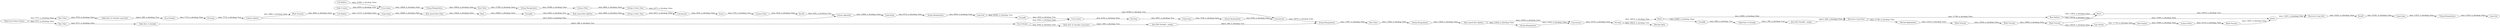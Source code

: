 digraph {
	"5531890880247771041_312" [label="Excel Reader"]
	"5531890880247771041_2430" [label="Column Splitter"]
	"5531890880247771041_332" [label=GroupBy]
	"-1543177479950460778_2443" [label="Rule_based Row Splitter"]
	"-7521261891892157165_17" [label="Cell Splitter"]
	"-7521261891892157165_293" [label="Row Filter"]
	"5531890880247771041_2431" [label="Column Appender"]
	"-7521261891892157165_298" [label=Concatenate]
	"3445477543755735149_9" [label=Unpivoting]
	"-1543177479950460778_2420" [label="String Manipulation"]
	"5531890880247771041_6" [label=Pivoting]
	"-7521261891892157165_296" [label="String to Date_Time"]
	"5531890880247771041_2421" [label="Column Filter"]
	"3445477543755735149_301" [label="Math Formula"]
	"5531890880247771041_324" [label="Loop End"]
	"3445477543755735149_10" [label="Rule_based Row Filter"]
	"-7521261891892157165_14" [label="String to Date_Time"]
	"5531890880247771041_321" [label="Row Filter"]
	"5531890880247771041_2434" [label="String Manipulation"]
	"5531890880247771041_2411" [label="Recursive Loop Start"]
	"5531890880247771041_2403" [label="String Manipulation"]
	"5531890880247771041_341" [label=Concatenate]
	"5531890880247771041_32" [label="Row Splitter"]
	"-1543177479950460778_2445" [label=Concatenate]
	"5531890880247771041_2439" [label=Unpivoting]
	"5531890880247771041_2415" [label="Lag Column"]
	"5531890880247771041_2410" [label="Math Formula"]
	"5531890880247771041_335" [label=Pivoting]
	"5531890880247771041_2424" [label="Table Row to Variable"]
	"5531890880247771041_2404" [label="Moving Aggregation"]
	"5531890880247771041_2423" [label=GroupBy]
	"-7521261891892157165_294" [label="String Manipulation"]
	"5531890880247771041_326" [label="Table Row To Variable Loop Start"]
	"5531890880247771041_2409" [label="Math Formula"]
	"5531890880247771041_2" [label="Read Excel Sheet Names"]
	"-1543177479950460778_2444" [label="String Manipulation"]
	"-7521261891892157165_287" [label="String Manipulation"]
	"5531890880247771041_2429" [label="Loop End"]
	"5531890880247771041_1" [label="Excel Reader"]
	"5531890880247771041_2428" [label="String Manipulation"]
	"3445477543755735149_13" [label="Rule_based Row Splitter"]
	"-7521261891892157165_20" [label="Cross Joiner"]
	"5531890880247771041_333" [label="Cross Joiner"]
	"5531890880247771041_2402" [label="Row Filter"]
	"5531890880247771041_313" [label="Row Filter"]
	"5531890880247771041_325" [label=Pivoting]
	"5531890880247771041_2407" [label="Math Formula"]
	"5531890880247771041_2414" [label=Joiner]
	"5531890880247771041_2416" [label="Rule Engine"]
	"-7521261891892157165_303" [label=RowID]
	"3445477543755735149_12" [label=GroupBy]
	"5531890880247771041_322" [label="Table Row To Variable Loop Start"]
	"5531890880247771041_328" [label="Java Edit Variable _simple_"]
	"-7521261891892157165_302" [label=Sorter]
	"3445477543755735149_11" [label=Rank]
	"5531890880247771041_2418" [label="Math Formula"]
	"5531890880247771041_2413" [label=Rank]
	"-7521261891892157165_19" [label="Table Creator"]
	"3445477543755735149_7" [label="Cell Splitter"]
	"5531890880247771041_2426" [label=Unpivoting]
	"-7521261891892157165_307" [label="Column Filter"]
	"5531890880247771041_2440" [label="String Manipulation"]
	"5531890880247771041_2408" [label="Missing Value"]
	"5531890880247771041_323" [label=Unpivoting]
	"5531890880247771041_2417" [label=Joiner]
	"-7521261891892157165_297" [label="Column Filter"]
	"5531890880247771041_2425" [label="Java Edit Variable _simple_"]
	"5531890880247771041_2412" [label="Recursive Loop End"]
	"5531890880247771041_2427" [label=RowID]
	"5531890880247771041_311" [label="Table Row to Variable"]
	"5531890880247771041_2416" -> "5531890880247771041_2421" [label="data: 19580; is_blocking: False"]
	"-1543177479950460778_2445" -> "5531890880247771041_325" [label="data: 12579; is_blocking: False"]
	"3445477543755735149_13" -> "-7521261891892157165_14" [label="data: 6469; is_blocking: False"]
	"5531890880247771041_2426" -> "5531890880247771041_2428" [label="data: 11027; is_blocking: False"]
	"5531890880247771041_311" -> "5531890880247771041_312" [label="object: 288; is_blocking: True"]
	"5531890880247771041_2411" -> "5531890880247771041_2404" [label="data: 11706; is_blocking: False"]
	"5531890880247771041_2413" -> "5531890880247771041_2423" [label="data: 23690; is_blocking: False"]
	"5531890880247771041_2428" -> "5531890880247771041_2429" [label="data: 11623; is_blocking: False"]
	"5531890880247771041_313" -> "5531890880247771041_311" [label="data: 5571; is_blocking: False"]
	"5531890880247771041_2411" -> "5531890880247771041_32" [label="data: 11706; is_blocking: False"]
	"-7521261891892157165_307" -> "-7521261891892157165_303" [label="data: 3023; is_blocking: False"]
	"5531890880247771041_2402" -> "-1543177479950460778_2420" [label="data: 17268; is_blocking: False"]
	"5531890880247771041_32" -> "5531890880247771041_2417" [label="data: 11665; is_blocking: False"]
	"5531890880247771041_2423" -> "5531890880247771041_2424" [label="data: 2842; is_blocking: True"]
	"5531890880247771041_2425" -> "5531890880247771041_2411" [label="object: 288; is_blocking: True"]
	"-1543177479950460778_2444" -> "-1543177479950460778_2445" [label="data: 11955; is_blocking: False"]
	"-7521261891892157165_297" -> "-7521261891892157165_296" [label="data: 6084; is_blocking: False"]
	"5531890880247771041_2440" -> "5531890880247771041_341" [label="data: 8185; is_blocking: False"]
	"5531890880247771041_2427" -> "5531890880247771041_2426" [label="data: 14181; is_blocking: False"]
	"5531890880247771041_335" -> "5531890880247771041_2439" [label="data: 6837; is_blocking: True"]
	"5531890880247771041_6" -> "5531890880247771041_2430" [label="data: 7775; is_blocking: True"]
	"5531890880247771041_2414" -> "5531890880247771041_2412" [label="data: 14070; is_blocking: True"]
	"5531890880247771041_325" -> "5531890880247771041_2413" [label="data: 10619; is_blocking: True"]
	"3445477543755735149_9" -> "3445477543755735149_10" [label="data: 10466; is_blocking: False"]
	"-1543177479950460778_2443" -> "-1543177479950460778_2445" [label="data: 12585; is_blocking: False"]
	"5531890880247771041_2412" -> "5531890880247771041_2427" [label="data: 14221; is_blocking: False"]
	"-7521261891892157165_294" -> "-7521261891892157165_297" [label="data: 16598; is_blocking: False"]
	"5531890880247771041_321" -> "5531890880247771041_322" [label="data: 5703; is_blocking: False"]
	"5531890880247771041_333" -> "5531890880247771041_335" [label="data: 6192; is_blocking: False"]
	"3445477543755735149_7" -> "3445477543755735149_9" [label="data: 11137; is_blocking: False"]
	"-7521261891892157165_19" -> "-7521261891892157165_20" [label="data: 6593; is_blocking: True"]
	"3445477543755735149_10" -> "3445477543755735149_11" [label="data: 10420; is_blocking: False"]
	"5531890880247771041_2430" -> "3445477543755735149_301" [label="data: 3868; is_blocking: False"]
	"3445477543755735149_301" -> "3445477543755735149_7" [label="data: 6063; is_blocking: False"]
	"5531890880247771041_341" -> "5531890880247771041_2403" [label="data: 14970; is_blocking: False"]
	"5531890880247771041_2424" -> "5531890880247771041_2425" [label="object: 288; is_blocking: True"]
	"-1543177479950460778_2443" -> "-1543177479950460778_2444" [label="data: 12435; is_blocking: False"]
	"-7521261891892157165_302" -> "-7521261891892157165_307" [label="data: 5725; is_blocking: True"]
	"-7521261891892157165_17" -> "-7521261891892157165_20" [label="data: 10590; is_blocking: False"]
	"5531890880247771041_32" -> "5531890880247771041_2414" [label="data: 11662; is_blocking: False"]
	"5531890880247771041_2" -> "5531890880247771041_321" [label="data: 5757; is_blocking: False"]
	"-7521261891892157165_303" -> "5531890880247771041_2431" [label="data: 3291; is_blocking: False"]
	"5531890880247771041_2" -> "5531890880247771041_313" [label="data: 5757; is_blocking: False"]
	"5531890880247771041_2410" -> "5531890880247771041_2415" [label="data: 18239; is_blocking: False"]
	"5531890880247771041_2421" -> "5531890880247771041_2418" [label="data: 12133; is_blocking: False"]
	"5531890880247771041_1" -> "5531890880247771041_6" [label="data: 7174; is_blocking: False"]
	"-7521261891892157165_298" -> "-7521261891892157165_302" [label="data: 5291; is_blocking: False"]
	"5531890880247771041_2439" -> "5531890880247771041_2440" [label="data: 7239; is_blocking: False"]
	"3445477543755735149_11" -> "3445477543755735149_12" [label="data: 22983; is_blocking: False"]
	"5531890880247771041_324" -> "5531890880247771041_341" [label="data: 29362; is_blocking: True"]
	"5531890880247771041_324" -> "5531890880247771041_332" [label="data: 29362; is_blocking: True"]
	"-7521261891892157165_20" -> "-7521261891892157165_287" [label="data: 14829; is_blocking: False"]
	"5531890880247771041_325" -> "5531890880247771041_2408" [label="data: 10619; is_blocking: True"]
	"5531890880247771041_326" -> "5531890880247771041_328" [label="object: 288; is_blocking: True"]
	"5531890880247771041_2403" -> "5531890880247771041_2402" [label="data: 17847; is_blocking: False"]
	"5531890880247771041_312" -> "5531890880247771041_333" [label="data: 4592; is_blocking: False"]
	"5531890880247771041_312" -> "5531890880247771041_326" [label="data: 4592; is_blocking: False"]
	"5531890880247771041_323" -> "5531890880247771041_2434" [label="data: 8753; is_blocking: False"]
	"5531890880247771041_322" -> "5531890880247771041_1" [label="object: 288; is_blocking: True"]
	"5531890880247771041_2413" -> "5531890880247771041_2411" [label="data: 23690; is_blocking: False"]
	"5531890880247771041_2417" -> "5531890880247771041_2412" [label="data: 11667; is_blocking: True"]
	"-7521261891892157165_293" -> "-7521261891892157165_294" [label="data: 15780; is_blocking: False"]
	"-7521261891892157165_287" -> "-7521261891892157165_293" [label="data: 16943; is_blocking: False"]
	"5531890880247771041_332" -> "5531890880247771041_333" [label="data: 3252; is_blocking: True"]
	"5531890880247771041_328" -> "5531890880247771041_2403" [label="object: 288; is_blocking: True"]
	"5531890880247771041_2431" -> "5531890880247771041_323" [label="data: 10946; is_blocking: False"]
	"-7521261891892157165_296" -> "-7521261891892157165_298" [label="data: 6475; is_blocking: False"]
	"5531890880247771041_2415" -> "5531890880247771041_2416" [label="data: 17732; is_blocking: False"]
	"5531890880247771041_2409" -> "5531890880247771041_2410" [label="data: 16940; is_blocking: False"]
	"-7521261891892157165_14" -> "-7521261891892157165_298" [label="data: 6457; is_blocking: False"]
	"5531890880247771041_2410" -> "5531890880247771041_2414" [label="data: 18239; is_blocking: False"]
	"5531890880247771041_2430" -> "5531890880247771041_2431" [label="data: 5236; is_blocking: False"]
	"5531890880247771041_2407" -> "5531890880247771041_2409" [label="data: 15634; is_blocking: False"]
	"3445477543755735149_12" -> "3445477543755735149_13" [label="data: 6562; is_blocking: True"]
	"5531890880247771041_2418" -> "5531890880247771041_2417" [label="data: 13007; is_blocking: False"]
	"5531890880247771041_2434" -> "5531890880247771041_324" [label="data: 9659; is_blocking: False"]
	"5531890880247771041_2404" -> "5531890880247771041_2407" [label="data: 12914; is_blocking: False"]
	"-1543177479950460778_2420" -> "-1543177479950460778_2443" [label="data: 13485; is_blocking: False"]
	rankdir=LR
}
